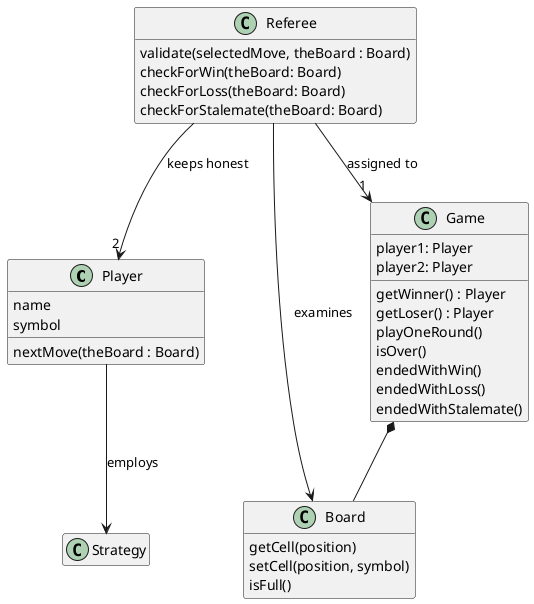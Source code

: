 @startuml
hide empty members

class Player {
    name
    symbol

    nextMove(theBoard : Board)
}

class Board {
    getCell(position)
    setCell(position, symbol)
    isFull()
}

class Strategy {

}

class Referee {
    validate(selectedMove, theBoard : Board)
    checkForWin(theBoard: Board)
    checkForLoss(theBoard: Board)
    checkForStalemate(theBoard: Board)
}

class Game {
    player1: Player
    player2: Player

    getWinner() : Player
    getLoser() : Player
    playOneRound()
    isOver()
    endedWithWin()
    endedWithLoss()
    endedWithStalemate()
}

Player --> Strategy: employs
Referee --> Board: examines
Game *-- Board
Referee --> "2" Player : keeps honest
Referee --> "1" Game : assigned to

@enduml